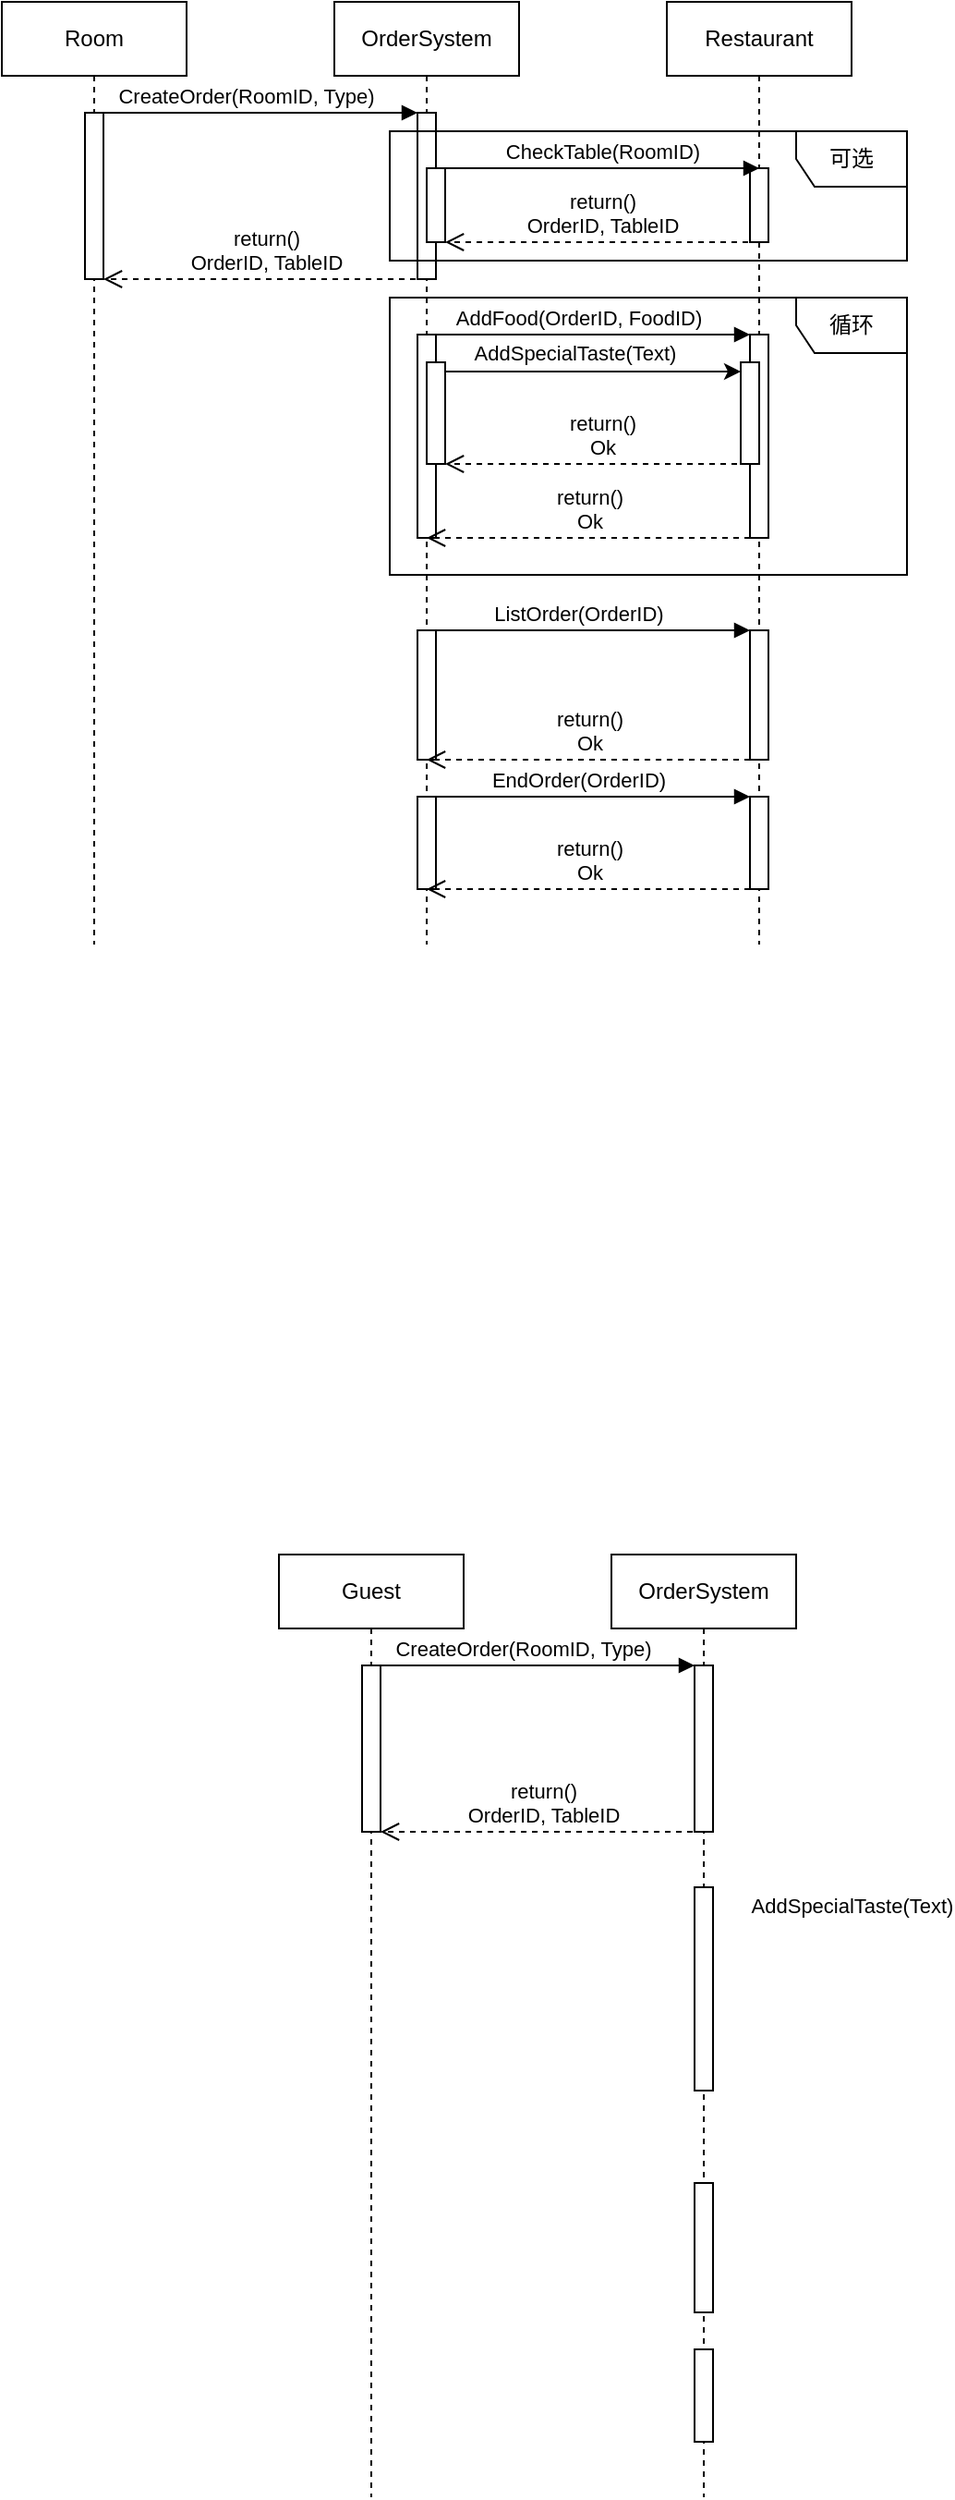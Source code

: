 <mxfile version="24.2.1" type="github">
  <diagram name="Page-1" id="2YBvvXClWsGukQMizWep">
    <mxGraphModel dx="1461" dy="652" grid="1" gridSize="10" guides="1" tooltips="1" connect="1" arrows="1" fold="1" page="1" pageScale="1" pageWidth="850" pageHeight="1100" math="0" shadow="0">
      <root>
        <mxCell id="0" />
        <mxCell id="1" parent="0" />
        <mxCell id="aM9ryv3xv72pqoxQDRHE-1" value="Room" style="shape=umlLifeline;perimeter=lifelinePerimeter;whiteSpace=wrap;html=1;container=0;dropTarget=0;collapsible=0;recursiveResize=0;outlineConnect=0;portConstraint=eastwest;newEdgeStyle={&quot;edgeStyle&quot;:&quot;elbowEdgeStyle&quot;,&quot;elbow&quot;:&quot;vertical&quot;,&quot;curved&quot;:0,&quot;rounded&quot;:0};" parent="1" vertex="1">
          <mxGeometry x="40" y="40" width="100" height="510" as="geometry" />
        </mxCell>
        <mxCell id="aM9ryv3xv72pqoxQDRHE-2" value="" style="html=1;points=[];perimeter=orthogonalPerimeter;outlineConnect=0;targetShapes=umlLifeline;portConstraint=eastwest;newEdgeStyle={&quot;edgeStyle&quot;:&quot;elbowEdgeStyle&quot;,&quot;elbow&quot;:&quot;vertical&quot;,&quot;curved&quot;:0,&quot;rounded&quot;:0};" parent="aM9ryv3xv72pqoxQDRHE-1" vertex="1">
          <mxGeometry x="45" y="60" width="10" height="90" as="geometry" />
        </mxCell>
        <mxCell id="aM9ryv3xv72pqoxQDRHE-5" value="OrderSystem" style="shape=umlLifeline;perimeter=lifelinePerimeter;whiteSpace=wrap;html=1;container=0;dropTarget=0;collapsible=0;recursiveResize=0;outlineConnect=0;portConstraint=eastwest;newEdgeStyle={&quot;edgeStyle&quot;:&quot;elbowEdgeStyle&quot;,&quot;elbow&quot;:&quot;vertical&quot;,&quot;curved&quot;:0,&quot;rounded&quot;:0};" parent="1" vertex="1">
          <mxGeometry x="220" y="40" width="100" height="510" as="geometry" />
        </mxCell>
        <mxCell id="aM9ryv3xv72pqoxQDRHE-6" value="" style="html=1;points=[];perimeter=orthogonalPerimeter;outlineConnect=0;targetShapes=umlLifeline;portConstraint=eastwest;newEdgeStyle={&quot;edgeStyle&quot;:&quot;elbowEdgeStyle&quot;,&quot;elbow&quot;:&quot;vertical&quot;,&quot;curved&quot;:0,&quot;rounded&quot;:0};" parent="aM9ryv3xv72pqoxQDRHE-5" vertex="1">
          <mxGeometry x="45" y="60" width="10" height="90" as="geometry" />
        </mxCell>
        <mxCell id="o9o5UsSc7OfWi7YUzBIb-6" value="" style="html=1;points=[];perimeter=orthogonalPerimeter;outlineConnect=0;targetShapes=umlLifeline;portConstraint=eastwest;newEdgeStyle={&quot;edgeStyle&quot;:&quot;elbowEdgeStyle&quot;,&quot;elbow&quot;:&quot;vertical&quot;,&quot;curved&quot;:0,&quot;rounded&quot;:0};" parent="aM9ryv3xv72pqoxQDRHE-5" vertex="1">
          <mxGeometry x="50" y="90" width="10" height="40" as="geometry" />
        </mxCell>
        <mxCell id="o9o5UsSc7OfWi7YUzBIb-15" value="" style="html=1;points=[[0,0,0,0,5],[0,1,0,0,-5],[1,0,0,0,5],[1,1,0,0,-5]];perimeter=orthogonalPerimeter;outlineConnect=0;targetShapes=umlLifeline;portConstraint=eastwest;newEdgeStyle={&quot;curved&quot;:0,&quot;rounded&quot;:0};" parent="aM9ryv3xv72pqoxQDRHE-5" vertex="1">
          <mxGeometry x="45" y="180" width="10" height="110" as="geometry" />
        </mxCell>
        <mxCell id="o9o5UsSc7OfWi7YUzBIb-21" value="" style="html=1;points=[[0,0,0,0,5],[0,1,0,0,-5],[1,0,0,0,5],[1,1,0,0,-5]];perimeter=orthogonalPerimeter;outlineConnect=0;targetShapes=umlLifeline;portConstraint=eastwest;newEdgeStyle={&quot;curved&quot;:0,&quot;rounded&quot;:0};" parent="aM9ryv3xv72pqoxQDRHE-5" vertex="1">
          <mxGeometry x="50" y="195" width="10" height="55" as="geometry" />
        </mxCell>
        <mxCell id="o9o5UsSc7OfWi7YUzBIb-40" value="" style="html=1;points=[[0,0,0,0,5],[0,1,0,0,-5],[1,0,0,0,5],[1,1,0,0,-5]];perimeter=orthogonalPerimeter;outlineConnect=0;targetShapes=umlLifeline;portConstraint=eastwest;newEdgeStyle={&quot;curved&quot;:0,&quot;rounded&quot;:0};" parent="aM9ryv3xv72pqoxQDRHE-5" vertex="1">
          <mxGeometry x="45" y="340" width="10" height="70" as="geometry" />
        </mxCell>
        <mxCell id="o9o5UsSc7OfWi7YUzBIb-42" value="" style="html=1;points=[[0,0,0,0,5],[0,1,0,0,-5],[1,0,0,0,5],[1,1,0,0,-5]];perimeter=orthogonalPerimeter;outlineConnect=0;targetShapes=umlLifeline;portConstraint=eastwest;newEdgeStyle={&quot;curved&quot;:0,&quot;rounded&quot;:0};" parent="aM9ryv3xv72pqoxQDRHE-5" vertex="1">
          <mxGeometry x="45" y="430" width="10" height="50" as="geometry" />
        </mxCell>
        <mxCell id="aM9ryv3xv72pqoxQDRHE-7" value="CreateOrder(RoomID, Type)" style="html=1;verticalAlign=bottom;endArrow=block;edgeStyle=elbowEdgeStyle;elbow=vertical;curved=0;rounded=0;" parent="1" target="aM9ryv3xv72pqoxQDRHE-6" edge="1">
          <mxGeometry x="-0.063" relative="1" as="geometry">
            <mxPoint x="90" y="100" as="sourcePoint" />
            <Array as="points">
              <mxPoint x="175" y="100" />
            </Array>
            <mxPoint x="260" y="100" as="targetPoint" />
            <mxPoint as="offset" />
          </mxGeometry>
        </mxCell>
        <mxCell id="o9o5UsSc7OfWi7YUzBIb-1" value="Restaurant" style="shape=umlLifeline;perimeter=lifelinePerimeter;whiteSpace=wrap;html=1;container=0;dropTarget=0;collapsible=0;recursiveResize=0;outlineConnect=0;portConstraint=eastwest;newEdgeStyle={&quot;edgeStyle&quot;:&quot;elbowEdgeStyle&quot;,&quot;elbow&quot;:&quot;vertical&quot;,&quot;curved&quot;:0,&quot;rounded&quot;:0};" parent="1" vertex="1">
          <mxGeometry x="400" y="40" width="100" height="510" as="geometry" />
        </mxCell>
        <mxCell id="o9o5UsSc7OfWi7YUzBIb-2" value="" style="html=1;points=[];perimeter=orthogonalPerimeter;outlineConnect=0;targetShapes=umlLifeline;portConstraint=eastwest;newEdgeStyle={&quot;edgeStyle&quot;:&quot;elbowEdgeStyle&quot;,&quot;elbow&quot;:&quot;vertical&quot;,&quot;curved&quot;:0,&quot;rounded&quot;:0};" parent="o9o5UsSc7OfWi7YUzBIb-1" vertex="1">
          <mxGeometry x="45" y="90" width="10" height="40" as="geometry" />
        </mxCell>
        <mxCell id="o9o5UsSc7OfWi7YUzBIb-20" value="" style="html=1;points=[[0,0,0,0,5],[0,1,0,0,-5],[1,0,0,0,5],[1,1,0,0,-5]];perimeter=orthogonalPerimeter;outlineConnect=0;targetShapes=umlLifeline;portConstraint=eastwest;newEdgeStyle={&quot;curved&quot;:0,&quot;rounded&quot;:0};" parent="o9o5UsSc7OfWi7YUzBIb-1" vertex="1">
          <mxGeometry x="45" y="180" width="10" height="110" as="geometry" />
        </mxCell>
        <mxCell id="o9o5UsSc7OfWi7YUzBIb-23" value="" style="html=1;points=[[0,0,0,0,5],[0,1,0,0,-5],[1,0,0,0,5],[1,1,0,0,-5]];perimeter=orthogonalPerimeter;outlineConnect=0;targetShapes=umlLifeline;portConstraint=eastwest;newEdgeStyle={&quot;curved&quot;:0,&quot;rounded&quot;:0};" parent="o9o5UsSc7OfWi7YUzBIb-1" vertex="1">
          <mxGeometry x="40" y="195" width="10" height="55" as="geometry" />
        </mxCell>
        <mxCell id="o9o5UsSc7OfWi7YUzBIb-41" value="" style="html=1;points=[[0,0,0,0,5],[0,1,0,0,-5],[1,0,0,0,5],[1,1,0,0,-5]];perimeter=orthogonalPerimeter;outlineConnect=0;targetShapes=umlLifeline;portConstraint=eastwest;newEdgeStyle={&quot;curved&quot;:0,&quot;rounded&quot;:0};" parent="o9o5UsSc7OfWi7YUzBIb-1" vertex="1">
          <mxGeometry x="45" y="340" width="10" height="70" as="geometry" />
        </mxCell>
        <mxCell id="o9o5UsSc7OfWi7YUzBIb-43" value="" style="html=1;points=[[0,0,0,0,5],[0,1,0,0,-5],[1,0,0,0,5],[1,1,0,0,-5]];perimeter=orthogonalPerimeter;outlineConnect=0;targetShapes=umlLifeline;portConstraint=eastwest;newEdgeStyle={&quot;curved&quot;:0,&quot;rounded&quot;:0};" parent="o9o5UsSc7OfWi7YUzBIb-1" vertex="1">
          <mxGeometry x="45" y="430" width="10" height="50" as="geometry" />
        </mxCell>
        <mxCell id="o9o5UsSc7OfWi7YUzBIb-5" value="CheckTable(RoomID)" style="html=1;verticalAlign=bottom;endArrow=block;edgeStyle=elbowEdgeStyle;elbow=horizontal;curved=0;rounded=0;" parent="1" edge="1">
          <mxGeometry relative="1" as="geometry">
            <mxPoint x="280" y="130" as="sourcePoint" />
            <Array as="points">
              <mxPoint x="365" y="130" />
            </Array>
            <mxPoint x="450" y="130" as="targetPoint" />
          </mxGeometry>
        </mxCell>
        <mxCell id="o9o5UsSc7OfWi7YUzBIb-7" value="return()&lt;div&gt;OrderID, TableID&lt;br&gt;&lt;/div&gt;" style="html=1;verticalAlign=bottom;endArrow=open;dashed=1;endSize=8;edgeStyle=elbowEdgeStyle;elbow=vertical;curved=0;rounded=0;" parent="1" edge="1">
          <mxGeometry x="-0.0" relative="1" as="geometry">
            <mxPoint x="280" y="170" as="targetPoint" />
            <Array as="points">
              <mxPoint x="375" y="170" />
            </Array>
            <mxPoint x="450" y="170" as="sourcePoint" />
            <mxPoint as="offset" />
          </mxGeometry>
        </mxCell>
        <mxCell id="o9o5UsSc7OfWi7YUzBIb-8" value="return()&lt;div&gt;OrderID, TableID&lt;/div&gt;" style="html=1;verticalAlign=bottom;endArrow=open;dashed=1;endSize=8;edgeStyle=elbowEdgeStyle;elbow=vertical;curved=0;rounded=0;exitX=0.5;exitY=0.353;exitDx=0;exitDy=0;exitPerimeter=0;" parent="1" edge="1">
          <mxGeometry x="-0.0" relative="1" as="geometry">
            <mxPoint x="95" y="190" as="targetPoint" />
            <Array as="points">
              <mxPoint x="195" y="190" />
            </Array>
            <mxPoint x="270" y="190" as="sourcePoint" />
            <mxPoint as="offset" />
          </mxGeometry>
        </mxCell>
        <mxCell id="o9o5UsSc7OfWi7YUzBIb-17" value="可选" style="shape=umlFrame;whiteSpace=wrap;html=1;pointerEvents=0;flipH=1;" parent="1" vertex="1">
          <mxGeometry x="250" y="110" width="280" height="70" as="geometry" />
        </mxCell>
        <mxCell id="o9o5UsSc7OfWi7YUzBIb-18" value="AddFood(OrderID, FoodID)" style="html=1;verticalAlign=bottom;endArrow=block;edgeStyle=elbowEdgeStyle;elbow=vertical;curved=0;rounded=0;" parent="1" edge="1">
          <mxGeometry x="-0.063" relative="1" as="geometry">
            <mxPoint x="270" y="220" as="sourcePoint" />
            <Array as="points">
              <mxPoint x="355" y="220" />
            </Array>
            <mxPoint x="445" y="220" as="targetPoint" />
            <mxPoint as="offset" />
          </mxGeometry>
        </mxCell>
        <mxCell id="o9o5UsSc7OfWi7YUzBIb-22" style="edgeStyle=orthogonalEdgeStyle;rounded=0;orthogonalLoop=1;jettySize=auto;html=1;curved=0;exitX=1;exitY=0;exitDx=0;exitDy=5;exitPerimeter=0;entryX=0;entryY=0;entryDx=0;entryDy=5;entryPerimeter=0;" parent="1" source="o9o5UsSc7OfWi7YUzBIb-21" target="o9o5UsSc7OfWi7YUzBIb-23" edge="1">
          <mxGeometry relative="1" as="geometry">
            <mxPoint x="360" y="260" as="targetPoint" />
          </mxGeometry>
        </mxCell>
        <mxCell id="o9o5UsSc7OfWi7YUzBIb-24" value="AddSpecialTaste(Text)" style="edgeLabel;html=1;align=center;verticalAlign=middle;resizable=0;points=[];" parent="o9o5UsSc7OfWi7YUzBIb-22" vertex="1" connectable="0">
          <mxGeometry x="-0.117" y="-1" relative="1" as="geometry">
            <mxPoint x="-1" y="-11" as="offset" />
          </mxGeometry>
        </mxCell>
        <mxCell id="o9o5UsSc7OfWi7YUzBIb-26" value="return()&lt;div&gt;Ok&lt;/div&gt;" style="html=1;verticalAlign=bottom;endArrow=open;dashed=1;endSize=8;edgeStyle=elbowEdgeStyle;elbow=vertical;curved=0;rounded=0;" parent="1" edge="1">
          <mxGeometry x="-0.0" relative="1" as="geometry">
            <mxPoint x="280" y="290" as="targetPoint" />
            <Array as="points">
              <mxPoint x="375" y="290" />
            </Array>
            <mxPoint x="450" y="290" as="sourcePoint" />
            <mxPoint as="offset" />
          </mxGeometry>
        </mxCell>
        <mxCell id="o9o5UsSc7OfWi7YUzBIb-27" value="return()&lt;div&gt;Ok&lt;/div&gt;" style="html=1;verticalAlign=bottom;endArrow=open;dashed=1;endSize=8;edgeStyle=elbowEdgeStyle;elbow=vertical;curved=0;rounded=0;exitX=0.5;exitY=0.353;exitDx=0;exitDy=0;exitPerimeter=0;" parent="1" edge="1">
          <mxGeometry x="-0.0" relative="1" as="geometry">
            <mxPoint x="270" y="330" as="targetPoint" />
            <Array as="points">
              <mxPoint x="370" y="330" />
            </Array>
            <mxPoint x="445" y="330" as="sourcePoint" />
            <mxPoint as="offset" />
          </mxGeometry>
        </mxCell>
        <mxCell id="o9o5UsSc7OfWi7YUzBIb-38" value="循环" style="shape=umlFrame;whiteSpace=wrap;html=1;pointerEvents=0;flipH=1;" parent="1" vertex="1">
          <mxGeometry x="250" y="200" width="280" height="150" as="geometry" />
        </mxCell>
        <mxCell id="o9o5UsSc7OfWi7YUzBIb-46" value="ListOrder(OrderID)" style="html=1;verticalAlign=bottom;endArrow=block;edgeStyle=elbowEdgeStyle;elbow=vertical;curved=0;rounded=0;" parent="1" edge="1">
          <mxGeometry x="-0.063" relative="1" as="geometry">
            <mxPoint x="270" y="380" as="sourcePoint" />
            <Array as="points">
              <mxPoint x="355" y="380" />
            </Array>
            <mxPoint x="445" y="380" as="targetPoint" />
            <mxPoint as="offset" />
          </mxGeometry>
        </mxCell>
        <mxCell id="o9o5UsSc7OfWi7YUzBIb-47" value="return()&lt;div&gt;Ok&lt;/div&gt;" style="html=1;verticalAlign=bottom;endArrow=open;dashed=1;endSize=8;edgeStyle=elbowEdgeStyle;elbow=vertical;curved=0;rounded=0;exitX=0.5;exitY=0.353;exitDx=0;exitDy=0;exitPerimeter=0;" parent="1" edge="1">
          <mxGeometry x="-0.0" relative="1" as="geometry">
            <mxPoint x="270" y="450" as="targetPoint" />
            <Array as="points">
              <mxPoint x="370" y="450" />
            </Array>
            <mxPoint x="445" y="450" as="sourcePoint" />
            <mxPoint as="offset" />
          </mxGeometry>
        </mxCell>
        <mxCell id="o9o5UsSc7OfWi7YUzBIb-48" value="EndOrder(OrderID)" style="html=1;verticalAlign=bottom;endArrow=block;edgeStyle=elbowEdgeStyle;elbow=vertical;curved=0;rounded=0;" parent="1" edge="1">
          <mxGeometry x="-0.063" relative="1" as="geometry">
            <mxPoint x="270" y="470" as="sourcePoint" />
            <Array as="points">
              <mxPoint x="355" y="470" />
            </Array>
            <mxPoint x="445" y="470" as="targetPoint" />
            <mxPoint as="offset" />
          </mxGeometry>
        </mxCell>
        <mxCell id="o9o5UsSc7OfWi7YUzBIb-49" value="return()&lt;div&gt;Ok&lt;/div&gt;" style="html=1;verticalAlign=bottom;endArrow=open;dashed=1;endSize=8;edgeStyle=elbowEdgeStyle;elbow=vertical;curved=0;rounded=0;exitX=0.5;exitY=0.353;exitDx=0;exitDy=0;exitPerimeter=0;" parent="1" edge="1">
          <mxGeometry x="-0.0" relative="1" as="geometry">
            <mxPoint x="270" y="520" as="targetPoint" />
            <Array as="points">
              <mxPoint x="370" y="520" />
            </Array>
            <mxPoint x="445" y="520" as="sourcePoint" />
            <mxPoint as="offset" />
          </mxGeometry>
        </mxCell>
        <mxCell id="LNN9Fso0uVw6SMf9SrEV-1" value="Guest" style="shape=umlLifeline;perimeter=lifelinePerimeter;whiteSpace=wrap;html=1;container=0;dropTarget=0;collapsible=0;recursiveResize=0;outlineConnect=0;portConstraint=eastwest;newEdgeStyle={&quot;edgeStyle&quot;:&quot;elbowEdgeStyle&quot;,&quot;elbow&quot;:&quot;vertical&quot;,&quot;curved&quot;:0,&quot;rounded&quot;:0};" vertex="1" parent="1">
          <mxGeometry x="190" y="880" width="100" height="510" as="geometry" />
        </mxCell>
        <mxCell id="LNN9Fso0uVw6SMf9SrEV-2" value="" style="html=1;points=[];perimeter=orthogonalPerimeter;outlineConnect=0;targetShapes=umlLifeline;portConstraint=eastwest;newEdgeStyle={&quot;edgeStyle&quot;:&quot;elbowEdgeStyle&quot;,&quot;elbow&quot;:&quot;vertical&quot;,&quot;curved&quot;:0,&quot;rounded&quot;:0};" vertex="1" parent="LNN9Fso0uVw6SMf9SrEV-1">
          <mxGeometry x="45" y="60" width="10" height="90" as="geometry" />
        </mxCell>
        <mxCell id="LNN9Fso0uVw6SMf9SrEV-3" value="OrderSystem" style="shape=umlLifeline;perimeter=lifelinePerimeter;whiteSpace=wrap;html=1;container=0;dropTarget=0;collapsible=0;recursiveResize=0;outlineConnect=0;portConstraint=eastwest;newEdgeStyle={&quot;edgeStyle&quot;:&quot;elbowEdgeStyle&quot;,&quot;elbow&quot;:&quot;vertical&quot;,&quot;curved&quot;:0,&quot;rounded&quot;:0};" vertex="1" parent="1">
          <mxGeometry x="370" y="880" width="100" height="510" as="geometry" />
        </mxCell>
        <mxCell id="LNN9Fso0uVw6SMf9SrEV-4" value="" style="html=1;points=[];perimeter=orthogonalPerimeter;outlineConnect=0;targetShapes=umlLifeline;portConstraint=eastwest;newEdgeStyle={&quot;edgeStyle&quot;:&quot;elbowEdgeStyle&quot;,&quot;elbow&quot;:&quot;vertical&quot;,&quot;curved&quot;:0,&quot;rounded&quot;:0};" vertex="1" parent="LNN9Fso0uVw6SMf9SrEV-3">
          <mxGeometry x="45" y="60" width="10" height="90" as="geometry" />
        </mxCell>
        <mxCell id="LNN9Fso0uVw6SMf9SrEV-6" value="" style="html=1;points=[[0,0,0,0,5],[0,1,0,0,-5],[1,0,0,0,5],[1,1,0,0,-5]];perimeter=orthogonalPerimeter;outlineConnect=0;targetShapes=umlLifeline;portConstraint=eastwest;newEdgeStyle={&quot;curved&quot;:0,&quot;rounded&quot;:0};" vertex="1" parent="LNN9Fso0uVw6SMf9SrEV-3">
          <mxGeometry x="45" y="180" width="10" height="110" as="geometry" />
        </mxCell>
        <mxCell id="LNN9Fso0uVw6SMf9SrEV-8" value="" style="html=1;points=[[0,0,0,0,5],[0,1,0,0,-5],[1,0,0,0,5],[1,1,0,0,-5]];perimeter=orthogonalPerimeter;outlineConnect=0;targetShapes=umlLifeline;portConstraint=eastwest;newEdgeStyle={&quot;curved&quot;:0,&quot;rounded&quot;:0};" vertex="1" parent="LNN9Fso0uVw6SMf9SrEV-3">
          <mxGeometry x="45" y="340" width="10" height="70" as="geometry" />
        </mxCell>
        <mxCell id="LNN9Fso0uVw6SMf9SrEV-9" value="" style="html=1;points=[[0,0,0,0,5],[0,1,0,0,-5],[1,0,0,0,5],[1,1,0,0,-5]];perimeter=orthogonalPerimeter;outlineConnect=0;targetShapes=umlLifeline;portConstraint=eastwest;newEdgeStyle={&quot;curved&quot;:0,&quot;rounded&quot;:0};" vertex="1" parent="LNN9Fso0uVw6SMf9SrEV-3">
          <mxGeometry x="45" y="430" width="10" height="50" as="geometry" />
        </mxCell>
        <mxCell id="LNN9Fso0uVw6SMf9SrEV-10" value="CreateOrder(RoomID, Type)" style="html=1;verticalAlign=bottom;endArrow=block;edgeStyle=elbowEdgeStyle;elbow=vertical;curved=0;rounded=0;" edge="1" parent="1" target="LNN9Fso0uVw6SMf9SrEV-4">
          <mxGeometry x="-0.063" relative="1" as="geometry">
            <mxPoint x="240" y="940" as="sourcePoint" />
            <Array as="points">
              <mxPoint x="325" y="940" />
            </Array>
            <mxPoint x="410" y="940" as="targetPoint" />
            <mxPoint as="offset" />
          </mxGeometry>
        </mxCell>
        <mxCell id="LNN9Fso0uVw6SMf9SrEV-11" value="return()&lt;div&gt;OrderID, TableID&lt;/div&gt;" style="html=1;verticalAlign=bottom;endArrow=open;dashed=1;endSize=8;edgeStyle=elbowEdgeStyle;elbow=vertical;curved=0;rounded=0;exitX=0.5;exitY=0.353;exitDx=0;exitDy=0;exitPerimeter=0;" edge="1" parent="1">
          <mxGeometry x="-0.0" relative="1" as="geometry">
            <mxPoint x="245" y="1030" as="targetPoint" />
            <Array as="points">
              <mxPoint x="345" y="1030" />
            </Array>
            <mxPoint x="420" y="1030" as="sourcePoint" />
            <mxPoint as="offset" />
          </mxGeometry>
        </mxCell>
        <mxCell id="LNN9Fso0uVw6SMf9SrEV-12" value="AddSpecialTaste(Text)" style="edgeLabel;html=1;align=center;verticalAlign=middle;resizable=0;points=[];" vertex="1" connectable="0" parent="1">
          <mxGeometry x="500" y="1070" as="geometry" />
        </mxCell>
      </root>
    </mxGraphModel>
  </diagram>
</mxfile>
